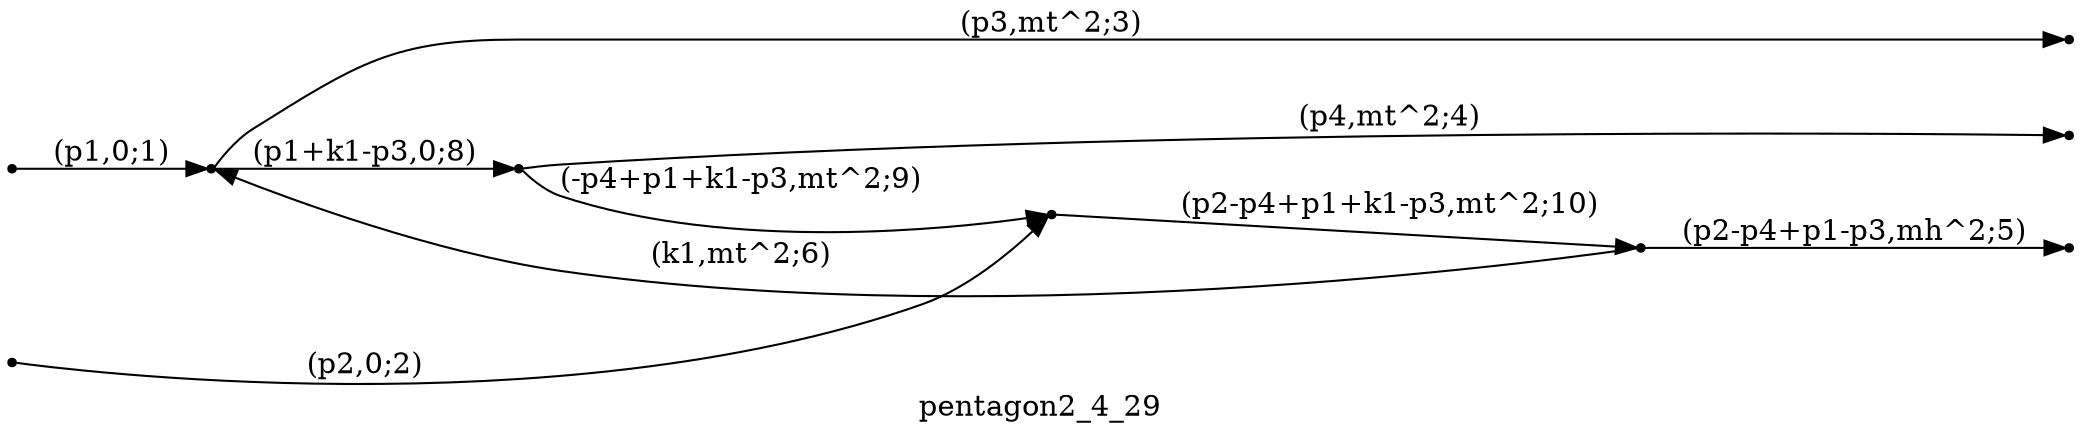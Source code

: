 digraph pentagon2_4_29 {
  label="pentagon2_4_29";
  rankdir="LR";
  subgraph edges {
    -1 -> 2 [label="(p1,0;1)"];
    -2 -> 4 [label="(p2,0;2)"];
    2 -> -3 [label="(p3,mt^2;3)"];
    1 -> -4 [label="(p4,mt^2;4)"];
    3 -> -5 [label="(p2-p4+p1-p3,mh^2;5)"];
    3 -> 2 [label="(k1,mt^2;6)"];
    2 -> 1 [label="(p1+k1-p3,0;8)"];
    1 -> 4 [label="(-p4+p1+k1-p3,mt^2;9)"];
    4 -> 3 [label="(p2-p4+p1+k1-p3,mt^2;10)"];
  }
  subgraph incoming { rank="source"; -1; -2; }
  subgraph outgoing { rank="sink"; -3; -4; -5; }
-5 [shape=point];
-4 [shape=point];
-3 [shape=point];
-2 [shape=point];
-1 [shape=point];
1 [shape=point];
2 [shape=point];
3 [shape=point];
4 [shape=point];
}

